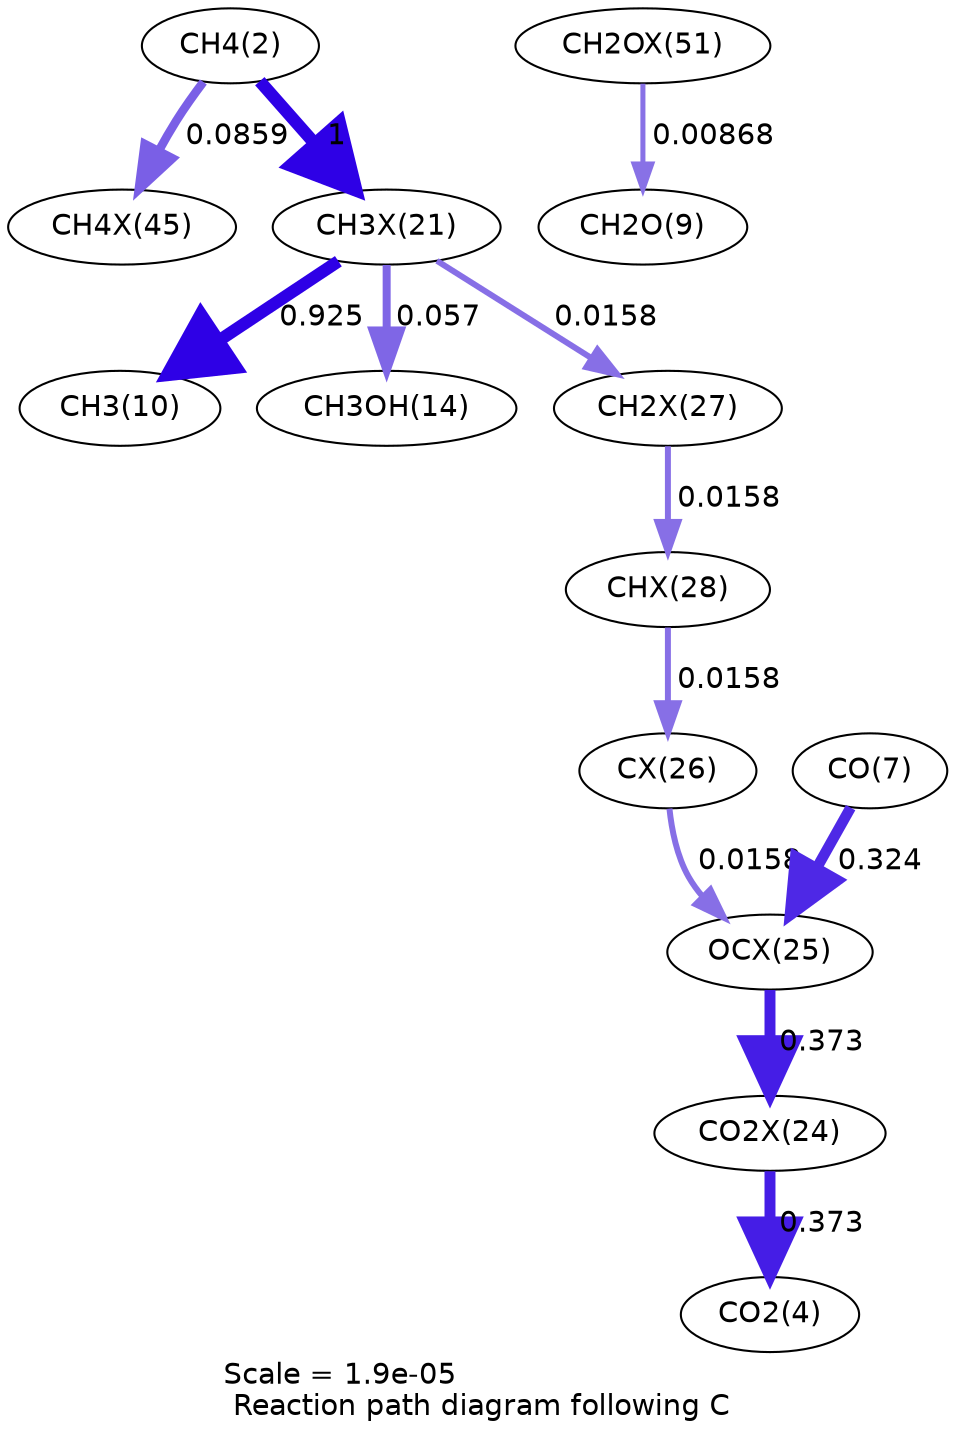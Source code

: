digraph reaction_paths {
center=1;
s4 -> s44[fontname="Helvetica", penwidth=4.15, arrowsize=2.07, color="0.7, 0.586, 0.9"
, label=" 0.0859"];
s4 -> s36[fontname="Helvetica", penwidth=6, arrowsize=3, color="0.7, 1.5, 0.9"
, label=" 1"];
s36 -> s12[fontname="Helvetica", penwidth=5.94, arrowsize=2.97, color="0.7, 1.43, 0.9"
, label=" 0.925"];
s36 -> s16[fontname="Helvetica", penwidth=3.84, arrowsize=1.92, color="0.7, 0.557, 0.9"
, label=" 0.057"];
s36 -> s42[fontname="Helvetica", penwidth=2.87, arrowsize=1.43, color="0.7, 0.516, 0.9"
, label=" 0.0158"];
s42 -> s43[fontname="Helvetica", penwidth=2.87, arrowsize=1.43, color="0.7, 0.516, 0.9"
, label=" 0.0158"];
s43 -> s41[fontname="Helvetica", penwidth=2.87, arrowsize=1.43, color="0.7, 0.516, 0.9"
, label=" 0.0158"];
s41 -> s40[fontname="Helvetica", penwidth=2.87, arrowsize=1.43, color="0.7, 0.516, 0.9"
, label=" 0.0158"];
s9 -> s40[fontname="Helvetica", penwidth=5.15, arrowsize=2.58, color="0.7, 0.824, 0.9"
, label=" 0.324"];
s40 -> s39[fontname="Helvetica", penwidth=5.26, arrowsize=2.63, color="0.7, 0.873, 0.9"
, label=" 0.373"];
s39 -> s6[fontname="Helvetica", penwidth=5.26, arrowsize=2.63, color="0.7, 0.873, 0.9"
, label=" 0.373"];
s49 -> s11[fontname="Helvetica", penwidth=2.42, arrowsize=1.21, color="0.7, 0.509, 0.9"
, label=" 0.00868"];
s4 [ fontname="Helvetica", label="CH4(2)"];
s6 [ fontname="Helvetica", label="CO2(4)"];
s9 [ fontname="Helvetica", label="CO(7)"];
s11 [ fontname="Helvetica", label="CH2O(9)"];
s12 [ fontname="Helvetica", label="CH3(10)"];
s16 [ fontname="Helvetica", label="CH3OH(14)"];
s36 [ fontname="Helvetica", label="CH3X(21)"];
s39 [ fontname="Helvetica", label="CO2X(24)"];
s40 [ fontname="Helvetica", label="OCX(25)"];
s41 [ fontname="Helvetica", label="CX(26)"];
s42 [ fontname="Helvetica", label="CH2X(27)"];
s43 [ fontname="Helvetica", label="CHX(28)"];
s44 [ fontname="Helvetica", label="CH4X(45)"];
s49 [ fontname="Helvetica", label="CH2OX(51)"];
 label = "Scale = 1.9e-05\l Reaction path diagram following C";
 fontname = "Helvetica";
}
